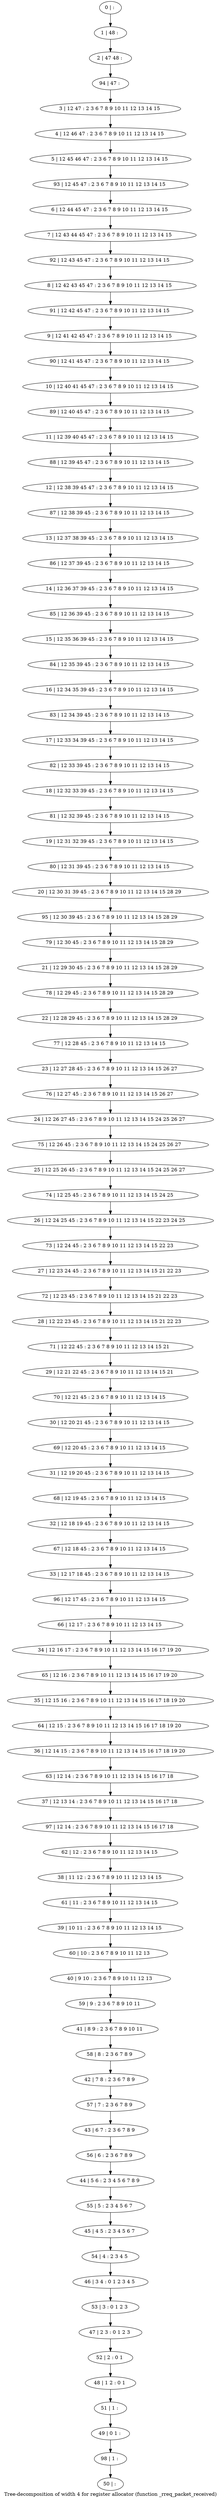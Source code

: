 digraph G {
graph [label="Tree-decomposition of width 4 for register allocator (function _rreq_packet_received)"]
0[label="0 | : "];
1[label="1 | 48 : "];
2[label="2 | 47 48 : "];
3[label="3 | 12 47 : 2 3 6 7 8 9 10 11 12 13 14 15 "];
4[label="4 | 12 46 47 : 2 3 6 7 8 9 10 11 12 13 14 15 "];
5[label="5 | 12 45 46 47 : 2 3 6 7 8 9 10 11 12 13 14 15 "];
6[label="6 | 12 44 45 47 : 2 3 6 7 8 9 10 11 12 13 14 15 "];
7[label="7 | 12 43 44 45 47 : 2 3 6 7 8 9 10 11 12 13 14 15 "];
8[label="8 | 12 42 43 45 47 : 2 3 6 7 8 9 10 11 12 13 14 15 "];
9[label="9 | 12 41 42 45 47 : 2 3 6 7 8 9 10 11 12 13 14 15 "];
10[label="10 | 12 40 41 45 47 : 2 3 6 7 8 9 10 11 12 13 14 15 "];
11[label="11 | 12 39 40 45 47 : 2 3 6 7 8 9 10 11 12 13 14 15 "];
12[label="12 | 12 38 39 45 47 : 2 3 6 7 8 9 10 11 12 13 14 15 "];
13[label="13 | 12 37 38 39 45 : 2 3 6 7 8 9 10 11 12 13 14 15 "];
14[label="14 | 12 36 37 39 45 : 2 3 6 7 8 9 10 11 12 13 14 15 "];
15[label="15 | 12 35 36 39 45 : 2 3 6 7 8 9 10 11 12 13 14 15 "];
16[label="16 | 12 34 35 39 45 : 2 3 6 7 8 9 10 11 12 13 14 15 "];
17[label="17 | 12 33 34 39 45 : 2 3 6 7 8 9 10 11 12 13 14 15 "];
18[label="18 | 12 32 33 39 45 : 2 3 6 7 8 9 10 11 12 13 14 15 "];
19[label="19 | 12 31 32 39 45 : 2 3 6 7 8 9 10 11 12 13 14 15 "];
20[label="20 | 12 30 31 39 45 : 2 3 6 7 8 9 10 11 12 13 14 15 28 29 "];
21[label="21 | 12 29 30 45 : 2 3 6 7 8 9 10 11 12 13 14 15 28 29 "];
22[label="22 | 12 28 29 45 : 2 3 6 7 8 9 10 11 12 13 14 15 28 29 "];
23[label="23 | 12 27 28 45 : 2 3 6 7 8 9 10 11 12 13 14 15 26 27 "];
24[label="24 | 12 26 27 45 : 2 3 6 7 8 9 10 11 12 13 14 15 24 25 26 27 "];
25[label="25 | 12 25 26 45 : 2 3 6 7 8 9 10 11 12 13 14 15 24 25 26 27 "];
26[label="26 | 12 24 25 45 : 2 3 6 7 8 9 10 11 12 13 14 15 22 23 24 25 "];
27[label="27 | 12 23 24 45 : 2 3 6 7 8 9 10 11 12 13 14 15 21 22 23 "];
28[label="28 | 12 22 23 45 : 2 3 6 7 8 9 10 11 12 13 14 15 21 22 23 "];
29[label="29 | 12 21 22 45 : 2 3 6 7 8 9 10 11 12 13 14 15 21 "];
30[label="30 | 12 20 21 45 : 2 3 6 7 8 9 10 11 12 13 14 15 "];
31[label="31 | 12 19 20 45 : 2 3 6 7 8 9 10 11 12 13 14 15 "];
32[label="32 | 12 18 19 45 : 2 3 6 7 8 9 10 11 12 13 14 15 "];
33[label="33 | 12 17 18 45 : 2 3 6 7 8 9 10 11 12 13 14 15 "];
34[label="34 | 12 16 17 : 2 3 6 7 8 9 10 11 12 13 14 15 16 17 19 20 "];
35[label="35 | 12 15 16 : 2 3 6 7 8 9 10 11 12 13 14 15 16 17 18 19 20 "];
36[label="36 | 12 14 15 : 2 3 6 7 8 9 10 11 12 13 14 15 16 17 18 19 20 "];
37[label="37 | 12 13 14 : 2 3 6 7 8 9 10 11 12 13 14 15 16 17 18 "];
38[label="38 | 11 12 : 2 3 6 7 8 9 10 11 12 13 14 15 "];
39[label="39 | 10 11 : 2 3 6 7 8 9 10 11 12 13 14 15 "];
40[label="40 | 9 10 : 2 3 6 7 8 9 10 11 12 13 "];
41[label="41 | 8 9 : 2 3 6 7 8 9 10 11 "];
42[label="42 | 7 8 : 2 3 6 7 8 9 "];
43[label="43 | 6 7 : 2 3 6 7 8 9 "];
44[label="44 | 5 6 : 2 3 4 5 6 7 8 9 "];
45[label="45 | 4 5 : 2 3 4 5 6 7 "];
46[label="46 | 3 4 : 0 1 2 3 4 5 "];
47[label="47 | 2 3 : 0 1 2 3 "];
48[label="48 | 1 2 : 0 1 "];
49[label="49 | 0 1 : "];
50[label="50 | : "];
51[label="51 | 1 : "];
52[label="52 | 2 : 0 1 "];
53[label="53 | 3 : 0 1 2 3 "];
54[label="54 | 4 : 2 3 4 5 "];
55[label="55 | 5 : 2 3 4 5 6 7 "];
56[label="56 | 6 : 2 3 6 7 8 9 "];
57[label="57 | 7 : 2 3 6 7 8 9 "];
58[label="58 | 8 : 2 3 6 7 8 9 "];
59[label="59 | 9 : 2 3 6 7 8 9 10 11 "];
60[label="60 | 10 : 2 3 6 7 8 9 10 11 12 13 "];
61[label="61 | 11 : 2 3 6 7 8 9 10 11 12 13 14 15 "];
62[label="62 | 12 : 2 3 6 7 8 9 10 11 12 13 14 15 "];
63[label="63 | 12 14 : 2 3 6 7 8 9 10 11 12 13 14 15 16 17 18 "];
64[label="64 | 12 15 : 2 3 6 7 8 9 10 11 12 13 14 15 16 17 18 19 20 "];
65[label="65 | 12 16 : 2 3 6 7 8 9 10 11 12 13 14 15 16 17 19 20 "];
66[label="66 | 12 17 : 2 3 6 7 8 9 10 11 12 13 14 15 "];
67[label="67 | 12 18 45 : 2 3 6 7 8 9 10 11 12 13 14 15 "];
68[label="68 | 12 19 45 : 2 3 6 7 8 9 10 11 12 13 14 15 "];
69[label="69 | 12 20 45 : 2 3 6 7 8 9 10 11 12 13 14 15 "];
70[label="70 | 12 21 45 : 2 3 6 7 8 9 10 11 12 13 14 15 "];
71[label="71 | 12 22 45 : 2 3 6 7 8 9 10 11 12 13 14 15 21 "];
72[label="72 | 12 23 45 : 2 3 6 7 8 9 10 11 12 13 14 15 21 22 23 "];
73[label="73 | 12 24 45 : 2 3 6 7 8 9 10 11 12 13 14 15 22 23 "];
74[label="74 | 12 25 45 : 2 3 6 7 8 9 10 11 12 13 14 15 24 25 "];
75[label="75 | 12 26 45 : 2 3 6 7 8 9 10 11 12 13 14 15 24 25 26 27 "];
76[label="76 | 12 27 45 : 2 3 6 7 8 9 10 11 12 13 14 15 26 27 "];
77[label="77 | 12 28 45 : 2 3 6 7 8 9 10 11 12 13 14 15 "];
78[label="78 | 12 29 45 : 2 3 6 7 8 9 10 11 12 13 14 15 28 29 "];
79[label="79 | 12 30 45 : 2 3 6 7 8 9 10 11 12 13 14 15 28 29 "];
80[label="80 | 12 31 39 45 : 2 3 6 7 8 9 10 11 12 13 14 15 "];
81[label="81 | 12 32 39 45 : 2 3 6 7 8 9 10 11 12 13 14 15 "];
82[label="82 | 12 33 39 45 : 2 3 6 7 8 9 10 11 12 13 14 15 "];
83[label="83 | 12 34 39 45 : 2 3 6 7 8 9 10 11 12 13 14 15 "];
84[label="84 | 12 35 39 45 : 2 3 6 7 8 9 10 11 12 13 14 15 "];
85[label="85 | 12 36 39 45 : 2 3 6 7 8 9 10 11 12 13 14 15 "];
86[label="86 | 12 37 39 45 : 2 3 6 7 8 9 10 11 12 13 14 15 "];
87[label="87 | 12 38 39 45 : 2 3 6 7 8 9 10 11 12 13 14 15 "];
88[label="88 | 12 39 45 47 : 2 3 6 7 8 9 10 11 12 13 14 15 "];
89[label="89 | 12 40 45 47 : 2 3 6 7 8 9 10 11 12 13 14 15 "];
90[label="90 | 12 41 45 47 : 2 3 6 7 8 9 10 11 12 13 14 15 "];
91[label="91 | 12 42 45 47 : 2 3 6 7 8 9 10 11 12 13 14 15 "];
92[label="92 | 12 43 45 47 : 2 3 6 7 8 9 10 11 12 13 14 15 "];
93[label="93 | 12 45 47 : 2 3 6 7 8 9 10 11 12 13 14 15 "];
94[label="94 | 47 : "];
95[label="95 | 12 30 39 45 : 2 3 6 7 8 9 10 11 12 13 14 15 28 29 "];
96[label="96 | 12 17 45 : 2 3 6 7 8 9 10 11 12 13 14 15 "];
97[label="97 | 12 14 : 2 3 6 7 8 9 10 11 12 13 14 15 16 17 18 "];
98[label="98 | 1 : "];
0->1 ;
1->2 ;
3->4 ;
4->5 ;
6->7 ;
51->49 ;
48->51 ;
52->48 ;
47->52 ;
53->47 ;
46->53 ;
54->46 ;
45->54 ;
55->45 ;
44->55 ;
56->44 ;
43->56 ;
57->43 ;
42->57 ;
58->42 ;
41->58 ;
59->41 ;
40->59 ;
60->40 ;
39->60 ;
61->39 ;
38->61 ;
62->38 ;
63->37 ;
36->63 ;
64->36 ;
35->64 ;
65->35 ;
34->65 ;
66->34 ;
67->33 ;
32->67 ;
68->32 ;
31->68 ;
69->31 ;
30->69 ;
70->30 ;
29->70 ;
71->29 ;
28->71 ;
72->28 ;
27->72 ;
73->27 ;
26->73 ;
74->26 ;
25->74 ;
75->25 ;
24->75 ;
76->24 ;
23->76 ;
77->23 ;
22->77 ;
78->22 ;
21->78 ;
79->21 ;
80->20 ;
19->80 ;
81->19 ;
18->81 ;
82->18 ;
17->82 ;
83->17 ;
16->83 ;
84->16 ;
15->84 ;
85->15 ;
14->85 ;
86->14 ;
13->86 ;
87->13 ;
12->87 ;
88->12 ;
11->88 ;
89->11 ;
10->89 ;
90->10 ;
9->90 ;
91->9 ;
8->91 ;
92->8 ;
7->92 ;
93->6 ;
5->93 ;
94->3 ;
2->94 ;
95->79 ;
20->95 ;
96->66 ;
33->96 ;
97->62 ;
37->97 ;
98->50 ;
49->98 ;
}
